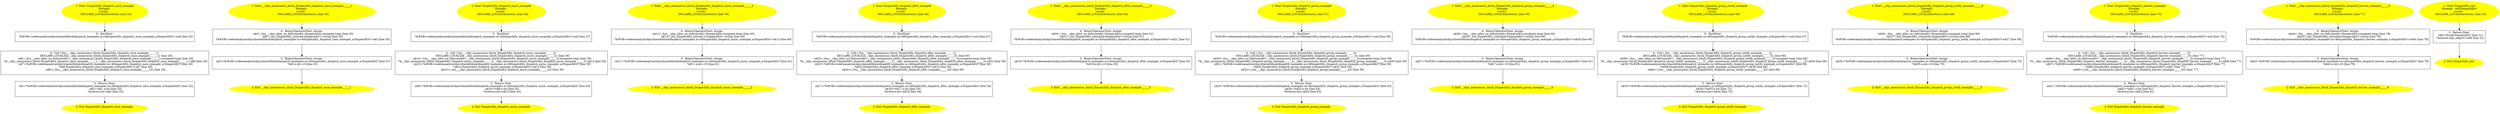 /* @generated */
digraph iCFG {
"dispatch_once_example#DispatchEx#class.d3456446b1a2d5355c1767887cc8b62c_1" [label="1: Start DispatchEx_dispatch_once_example\nFormals: \nLocals:  \n   DECLARE_LOCALS(&return); [line 24]\n " color=yellow style=filled]
	

	 "dispatch_once_example#DispatchEx#class.d3456446b1a2d5355c1767887cc8b62c_1" -> "dispatch_once_example#DispatchEx#class.d3456446b1a2d5355c1767887cc8b62c_5" ;
"dispatch_once_example#DispatchEx#class.d3456446b1a2d5355c1767887cc8b62c_2" [label="2: Exit DispatchEx_dispatch_once_example \n  " color=yellow style=filled]
	

"dispatch_once_example#DispatchEx#class.d3456446b1a2d5355c1767887cc8b62c_3" [label="3:  Return Stmt \n   n$1=*&#GB<codetoanalyze/objc/shared/block/dispatch_examples.m>$DispatchEx_dispatch_once_example_a:DispatchEx* [line 33]\n  n$2=*n$1.x:int [line 33]\n  *&return:int=n$2 [line 33]\n " shape="box"]
	

	 "dispatch_once_example#DispatchEx#class.d3456446b1a2d5355c1767887cc8b62c_3" -> "dispatch_once_example#DispatchEx#class.d3456446b1a2d5355c1767887cc8b62c_2" ;
"dispatch_once_example#DispatchEx#class.d3456446b1a2d5355c1767887cc8b62c_4" [label="4:  Call (_fun___objc_anonymous_block_DispatchEx_dispatch_once_example______1) \n   DECLARE_LOCALS(&__objc_anonymous_block_DispatchEx_dispatch_once_example______1); [line 29]\n  n$6=_fun___objc_alloc_no_fail(sizeof(t=__objc_anonymous_block_DispatchEx_dispatch_once_example______1):unsigned long) [line 29]\n  *&__objc_anonymous_block_DispatchEx_dispatch_once_example______1:__objc_anonymous_block_DispatchEx_dispatch_once_example______1=n$6 [line 29]\n  n$7=*&#GB<codetoanalyze/objc/shared/block/dispatch_examples.m>$DispatchEx_dispatch_once_example_a:DispatchEx* [line 29]\n  *n$6.DispatchEx_dispatch_once_example_a:DispatchEx*=n$7 [line 29]\n  n$8=(_fun___objc_anonymous_block_DispatchEx_dispatch_once_example______1)() [line 29]\n " shape="box"]
	

	 "dispatch_once_example#DispatchEx#class.d3456446b1a2d5355c1767887cc8b62c_4" -> "dispatch_once_example#DispatchEx#class.d3456446b1a2d5355c1767887cc8b62c_3" ;
"dispatch_once_example#DispatchEx#class.d3456446b1a2d5355c1767887cc8b62c_5" [label="5:  DeclStmt \n   *&#GB<codetoanalyze/objc/shared/block/dispatch_examples.m>$DispatchEx_dispatch_once_example_a:DispatchEx*=null [line 25]\n " shape="box"]
	

	 "dispatch_once_example#DispatchEx#class.d3456446b1a2d5355c1767887cc8b62c_5" -> "dispatch_once_example#DispatchEx#class.d3456446b1a2d5355c1767887cc8b62c_4" ;
"__objc_anonymous_block_DispatchEx_dispatch_once_example______1.158d97f9901ded6a43590bdae67c9275_1" [label="1: Start __objc_anonymous_block_DispatchEx_dispatch_once_example______1\nFormals: \nLocals:  \n   DECLARE_LOCALS(&return); [line 29]\n " color=yellow style=filled]
	

	 "__objc_anonymous_block_DispatchEx_dispatch_once_example______1.158d97f9901ded6a43590bdae67c9275_1" -> "__objc_anonymous_block_DispatchEx_dispatch_once_example______1.158d97f9901ded6a43590bdae67c9275_4" ;
"__objc_anonymous_block_DispatchEx_dispatch_once_example______1.158d97f9901ded6a43590bdae67c9275_2" [label="2: Exit __objc_anonymous_block_DispatchEx_dispatch_once_example______1 \n  " color=yellow style=filled]
	

"__objc_anonymous_block_DispatchEx_dispatch_once_example______1.158d97f9901ded6a43590bdae67c9275_3" [label="3:  BinaryOperatorStmt: Assign \n   n$3=*&#GB<codetoanalyze/objc/shared/block/dispatch_examples.m>$DispatchEx_dispatch_once_example_a:DispatchEx* [line 31]\n  *n$3.x:int=10 [line 31]\n " shape="box"]
	

	 "__objc_anonymous_block_DispatchEx_dispatch_once_example______1.158d97f9901ded6a43590bdae67c9275_3" -> "__objc_anonymous_block_DispatchEx_dispatch_once_example______1.158d97f9901ded6a43590bdae67c9275_2" ;
"__objc_anonymous_block_DispatchEx_dispatch_once_example______1.158d97f9901ded6a43590bdae67c9275_4" [label="4:  BinaryOperatorStmt: Assign \n   n$4=_fun___objc_alloc_no_fail(sizeof(t=DispatchEx):unsigned long) [line 30]\n  n$5=_fun_DispatchEx_init(n$4:DispatchEx*) virtual [line 30]\n  *&#GB<codetoanalyze/objc/shared/block/dispatch_examples.m>$DispatchEx_dispatch_once_example_a:DispatchEx*=n$5 [line 30]\n " shape="box"]
	

	 "__objc_anonymous_block_DispatchEx_dispatch_once_example______1.158d97f9901ded6a43590bdae67c9275_4" -> "__objc_anonymous_block_DispatchEx_dispatch_once_example______1.158d97f9901ded6a43590bdae67c9275_3" ;
"dispatch_async_example#DispatchEx#class.5c5d7347be2a9654ad7e32514189fe54_1" [label="1: Start DispatchEx_dispatch_async_example\nFormals: \nLocals:  \n   DECLARE_LOCALS(&return); [line 36]\n " color=yellow style=filled]
	

	 "dispatch_async_example#DispatchEx#class.5c5d7347be2a9654ad7e32514189fe54_1" -> "dispatch_async_example#DispatchEx#class.5c5d7347be2a9654ad7e32514189fe54_5" ;
"dispatch_async_example#DispatchEx#class.5c5d7347be2a9654ad7e32514189fe54_2" [label="2: Exit DispatchEx_dispatch_async_example \n  " color=yellow style=filled]
	

"dispatch_async_example#DispatchEx#class.5c5d7347be2a9654ad7e32514189fe54_3" [label="3:  Return Stmt \n   n$9=*&#GB<codetoanalyze/objc/shared/block/dispatch_examples.m>$DispatchEx_dispatch_async_example_a:DispatchEx* [line 43]\n  n$10=*n$9.x:int [line 43]\n  *&return:int=n$10 [line 43]\n " shape="box"]
	

	 "dispatch_async_example#DispatchEx#class.5c5d7347be2a9654ad7e32514189fe54_3" -> "dispatch_async_example#DispatchEx#class.5c5d7347be2a9654ad7e32514189fe54_2" ;
"dispatch_async_example#DispatchEx#class.5c5d7347be2a9654ad7e32514189fe54_4" [label="4:  Call (_fun___objc_anonymous_block_DispatchEx_dispatch_async_example______2) \n   DECLARE_LOCALS(&__objc_anonymous_block_DispatchEx_dispatch_async_example______2); [line 39]\n  n$14=_fun___objc_alloc_no_fail(sizeof(t=__objc_anonymous_block_DispatchEx_dispatch_async_example______2):unsigned long) [line 39]\n  *&__objc_anonymous_block_DispatchEx_dispatch_async_example______2:__objc_anonymous_block_DispatchEx_dispatch_async_example______2=n$14 [line 39]\n  n$15=*&#GB<codetoanalyze/objc/shared/block/dispatch_examples.m>$DispatchEx_dispatch_async_example_a:DispatchEx* [line 39]\n  *n$14.DispatchEx_dispatch_async_example_a:DispatchEx*=n$15 [line 39]\n  n$16=(_fun___objc_anonymous_block_DispatchEx_dispatch_async_example______2)() [line 38]\n " shape="box"]
	

	 "dispatch_async_example#DispatchEx#class.5c5d7347be2a9654ad7e32514189fe54_4" -> "dispatch_async_example#DispatchEx#class.5c5d7347be2a9654ad7e32514189fe54_3" ;
"dispatch_async_example#DispatchEx#class.5c5d7347be2a9654ad7e32514189fe54_5" [label="5:  DeclStmt \n   *&#GB<codetoanalyze/objc/shared/block/dispatch_examples.m>$DispatchEx_dispatch_async_example_a:DispatchEx*=null [line 37]\n " shape="box"]
	

	 "dispatch_async_example#DispatchEx#class.5c5d7347be2a9654ad7e32514189fe54_5" -> "dispatch_async_example#DispatchEx#class.5c5d7347be2a9654ad7e32514189fe54_4" ;
"__objc_anonymous_block_DispatchEx_dispatch_async_example______2.188fa4ba6cec1621d948ea1747df2c34_1" [label="1: Start __objc_anonymous_block_DispatchEx_dispatch_async_example______2\nFormals: \nLocals:  \n   DECLARE_LOCALS(&return); [line 39]\n " color=yellow style=filled]
	

	 "__objc_anonymous_block_DispatchEx_dispatch_async_example______2.188fa4ba6cec1621d948ea1747df2c34_1" -> "__objc_anonymous_block_DispatchEx_dispatch_async_example______2.188fa4ba6cec1621d948ea1747df2c34_4" ;
"__objc_anonymous_block_DispatchEx_dispatch_async_example______2.188fa4ba6cec1621d948ea1747df2c34_2" [label="2: Exit __objc_anonymous_block_DispatchEx_dispatch_async_example______2 \n  " color=yellow style=filled]
	

"__objc_anonymous_block_DispatchEx_dispatch_async_example______2.188fa4ba6cec1621d948ea1747df2c34_3" [label="3:  BinaryOperatorStmt: Assign \n   n$11=*&#GB<codetoanalyze/objc/shared/block/dispatch_examples.m>$DispatchEx_dispatch_async_example_a:DispatchEx* [line 41]\n  *n$11.x:int=10 [line 41]\n " shape="box"]
	

	 "__objc_anonymous_block_DispatchEx_dispatch_async_example______2.188fa4ba6cec1621d948ea1747df2c34_3" -> "__objc_anonymous_block_DispatchEx_dispatch_async_example______2.188fa4ba6cec1621d948ea1747df2c34_2" ;
"__objc_anonymous_block_DispatchEx_dispatch_async_example______2.188fa4ba6cec1621d948ea1747df2c34_4" [label="4:  BinaryOperatorStmt: Assign \n   n$12=_fun___objc_alloc_no_fail(sizeof(t=DispatchEx):unsigned long) [line 40]\n  n$13=_fun_DispatchEx_init(n$12:DispatchEx*) virtual [line 40]\n  *&#GB<codetoanalyze/objc/shared/block/dispatch_examples.m>$DispatchEx_dispatch_async_example_a:DispatchEx*=n$13 [line 40]\n " shape="box"]
	

	 "__objc_anonymous_block_DispatchEx_dispatch_async_example______2.188fa4ba6cec1621d948ea1747df2c34_4" -> "__objc_anonymous_block_DispatchEx_dispatch_async_example______2.188fa4ba6cec1621d948ea1747df2c34_3" ;
"dispatch_after_example#DispatchEx#class.1d25856bd99eb1ef683c8f65ff46d05d_1" [label="1: Start DispatchEx_dispatch_after_example\nFormals: \nLocals:  \n   DECLARE_LOCALS(&return); [line 46]\n " color=yellow style=filled]
	

	 "dispatch_after_example#DispatchEx#class.1d25856bd99eb1ef683c8f65ff46d05d_1" -> "dispatch_after_example#DispatchEx#class.1d25856bd99eb1ef683c8f65ff46d05d_5" ;
"dispatch_after_example#DispatchEx#class.1d25856bd99eb1ef683c8f65ff46d05d_2" [label="2: Exit DispatchEx_dispatch_after_example \n  " color=yellow style=filled]
	

"dispatch_after_example#DispatchEx#class.1d25856bd99eb1ef683c8f65ff46d05d_3" [label="3:  Return Stmt \n   n$17=*&#GB<codetoanalyze/objc/shared/block/dispatch_examples.m>$DispatchEx_dispatch_after_example_a:DispatchEx* [line 54]\n  n$18=*n$17.x:int [line 54]\n  *&return:int=n$18 [line 54]\n " shape="box"]
	

	 "dispatch_after_example#DispatchEx#class.1d25856bd99eb1ef683c8f65ff46d05d_3" -> "dispatch_after_example#DispatchEx#class.1d25856bd99eb1ef683c8f65ff46d05d_2" ;
"dispatch_after_example#DispatchEx#class.1d25856bd99eb1ef683c8f65ff46d05d_4" [label="4:  Call (_fun___objc_anonymous_block_DispatchEx_dispatch_after_example______3) \n   DECLARE_LOCALS(&__objc_anonymous_block_DispatchEx_dispatch_after_example______3); [line 50]\n  n$22=_fun___objc_alloc_no_fail(sizeof(t=__objc_anonymous_block_DispatchEx_dispatch_after_example______3):unsigned long) [line 50]\n  *&__objc_anonymous_block_DispatchEx_dispatch_after_example______3:__objc_anonymous_block_DispatchEx_dispatch_after_example______3=n$22 [line 50]\n  n$23=*&#GB<codetoanalyze/objc/shared/block/dispatch_examples.m>$DispatchEx_dispatch_after_example_a:DispatchEx* [line 50]\n  *n$22.DispatchEx_dispatch_after_example_a:DispatchEx*=n$23 [line 50]\n  n$24=(_fun___objc_anonymous_block_DispatchEx_dispatch_after_example______3)() [line 48]\n " shape="box"]
	

	 "dispatch_after_example#DispatchEx#class.1d25856bd99eb1ef683c8f65ff46d05d_4" -> "dispatch_after_example#DispatchEx#class.1d25856bd99eb1ef683c8f65ff46d05d_3" ;
"dispatch_after_example#DispatchEx#class.1d25856bd99eb1ef683c8f65ff46d05d_5" [label="5:  DeclStmt \n   *&#GB<codetoanalyze/objc/shared/block/dispatch_examples.m>$DispatchEx_dispatch_after_example_a:DispatchEx*=null [line 47]\n " shape="box"]
	

	 "dispatch_after_example#DispatchEx#class.1d25856bd99eb1ef683c8f65ff46d05d_5" -> "dispatch_after_example#DispatchEx#class.1d25856bd99eb1ef683c8f65ff46d05d_4" ;
"__objc_anonymous_block_DispatchEx_dispatch_after_example______3.2346df1c3bc37dee82860aa53ebe3ece_1" [label="1: Start __objc_anonymous_block_DispatchEx_dispatch_after_example______3\nFormals: \nLocals:  \n   DECLARE_LOCALS(&return); [line 50]\n " color=yellow style=filled]
	

	 "__objc_anonymous_block_DispatchEx_dispatch_after_example______3.2346df1c3bc37dee82860aa53ebe3ece_1" -> "__objc_anonymous_block_DispatchEx_dispatch_after_example______3.2346df1c3bc37dee82860aa53ebe3ece_4" ;
"__objc_anonymous_block_DispatchEx_dispatch_after_example______3.2346df1c3bc37dee82860aa53ebe3ece_2" [label="2: Exit __objc_anonymous_block_DispatchEx_dispatch_after_example______3 \n  " color=yellow style=filled]
	

"__objc_anonymous_block_DispatchEx_dispatch_after_example______3.2346df1c3bc37dee82860aa53ebe3ece_3" [label="3:  BinaryOperatorStmt: Assign \n   n$19=*&#GB<codetoanalyze/objc/shared/block/dispatch_examples.m>$DispatchEx_dispatch_after_example_a:DispatchEx* [line 52]\n  *n$19.x:int=10 [line 52]\n " shape="box"]
	

	 "__objc_anonymous_block_DispatchEx_dispatch_after_example______3.2346df1c3bc37dee82860aa53ebe3ece_3" -> "__objc_anonymous_block_DispatchEx_dispatch_after_example______3.2346df1c3bc37dee82860aa53ebe3ece_2" ;
"__objc_anonymous_block_DispatchEx_dispatch_after_example______3.2346df1c3bc37dee82860aa53ebe3ece_4" [label="4:  BinaryOperatorStmt: Assign \n   n$20=_fun___objc_alloc_no_fail(sizeof(t=DispatchEx):unsigned long) [line 51]\n  n$21=_fun_DispatchEx_init(n$20:DispatchEx*) virtual [line 51]\n  *&#GB<codetoanalyze/objc/shared/block/dispatch_examples.m>$DispatchEx_dispatch_after_example_a:DispatchEx*=n$21 [line 51]\n " shape="box"]
	

	 "__objc_anonymous_block_DispatchEx_dispatch_after_example______3.2346df1c3bc37dee82860aa53ebe3ece_4" -> "__objc_anonymous_block_DispatchEx_dispatch_after_example______3.2346df1c3bc37dee82860aa53ebe3ece_3" ;
"dispatch_group_example#DispatchEx#class.f420a75c58eda6d3f0e5e05fadabfc18_1" [label="1: Start DispatchEx_dispatch_group_example\nFormals: \nLocals:  \n   DECLARE_LOCALS(&return); [line 57]\n " color=yellow style=filled]
	

	 "dispatch_group_example#DispatchEx#class.f420a75c58eda6d3f0e5e05fadabfc18_1" -> "dispatch_group_example#DispatchEx#class.f420a75c58eda6d3f0e5e05fadabfc18_5" ;
"dispatch_group_example#DispatchEx#class.f420a75c58eda6d3f0e5e05fadabfc18_2" [label="2: Exit DispatchEx_dispatch_group_example \n  " color=yellow style=filled]
	

"dispatch_group_example#DispatchEx#class.f420a75c58eda6d3f0e5e05fadabfc18_3" [label="3:  Return Stmt \n   n$25=*&#GB<codetoanalyze/objc/shared/block/dispatch_examples.m>$DispatchEx_dispatch_group_example_a:DispatchEx* [line 63]\n  n$26=*n$25.x:int [line 63]\n  *&return:int=n$26 [line 63]\n " shape="box"]
	

	 "dispatch_group_example#DispatchEx#class.f420a75c58eda6d3f0e5e05fadabfc18_3" -> "dispatch_group_example#DispatchEx#class.f420a75c58eda6d3f0e5e05fadabfc18_2" ;
"dispatch_group_example#DispatchEx#class.f420a75c58eda6d3f0e5e05fadabfc18_4" [label="4:  Call (_fun___objc_anonymous_block_DispatchEx_dispatch_group_example______4) \n   DECLARE_LOCALS(&__objc_anonymous_block_DispatchEx_dispatch_group_example______4); [line 59]\n  n$30=_fun___objc_alloc_no_fail(sizeof(t=__objc_anonymous_block_DispatchEx_dispatch_group_example______4):unsigned long) [line 59]\n  *&__objc_anonymous_block_DispatchEx_dispatch_group_example______4:__objc_anonymous_block_DispatchEx_dispatch_group_example______4=n$30 [line 59]\n  n$31=*&#GB<codetoanalyze/objc/shared/block/dispatch_examples.m>$DispatchEx_dispatch_group_example_a:DispatchEx* [line 59]\n  *n$30.DispatchEx_dispatch_group_example_a:DispatchEx*=n$31 [line 59]\n  n$32=(_fun___objc_anonymous_block_DispatchEx_dispatch_group_example______4)() [line 59]\n " shape="box"]
	

	 "dispatch_group_example#DispatchEx#class.f420a75c58eda6d3f0e5e05fadabfc18_4" -> "dispatch_group_example#DispatchEx#class.f420a75c58eda6d3f0e5e05fadabfc18_3" ;
"dispatch_group_example#DispatchEx#class.f420a75c58eda6d3f0e5e05fadabfc18_5" [label="5:  DeclStmt \n   *&#GB<codetoanalyze/objc/shared/block/dispatch_examples.m>$DispatchEx_dispatch_group_example_a:DispatchEx*=null [line 58]\n " shape="box"]
	

	 "dispatch_group_example#DispatchEx#class.f420a75c58eda6d3f0e5e05fadabfc18_5" -> "dispatch_group_example#DispatchEx#class.f420a75c58eda6d3f0e5e05fadabfc18_4" ;
"__objc_anonymous_block_DispatchEx_dispatch_group_example______4.4458b8e68269255e8dd6690cdc49ab76_1" [label="1: Start __objc_anonymous_block_DispatchEx_dispatch_group_example______4\nFormals: \nLocals:  \n   DECLARE_LOCALS(&return); [line 59]\n " color=yellow style=filled]
	

	 "__objc_anonymous_block_DispatchEx_dispatch_group_example______4.4458b8e68269255e8dd6690cdc49ab76_1" -> "__objc_anonymous_block_DispatchEx_dispatch_group_example______4.4458b8e68269255e8dd6690cdc49ab76_4" ;
"__objc_anonymous_block_DispatchEx_dispatch_group_example______4.4458b8e68269255e8dd6690cdc49ab76_2" [label="2: Exit __objc_anonymous_block_DispatchEx_dispatch_group_example______4 \n  " color=yellow style=filled]
	

"__objc_anonymous_block_DispatchEx_dispatch_group_example______4.4458b8e68269255e8dd6690cdc49ab76_3" [label="3:  BinaryOperatorStmt: Assign \n   n$27=*&#GB<codetoanalyze/objc/shared/block/dispatch_examples.m>$DispatchEx_dispatch_group_example_a:DispatchEx* [line 61]\n  *n$27.x:int=10 [line 61]\n " shape="box"]
	

	 "__objc_anonymous_block_DispatchEx_dispatch_group_example______4.4458b8e68269255e8dd6690cdc49ab76_3" -> "__objc_anonymous_block_DispatchEx_dispatch_group_example______4.4458b8e68269255e8dd6690cdc49ab76_2" ;
"__objc_anonymous_block_DispatchEx_dispatch_group_example______4.4458b8e68269255e8dd6690cdc49ab76_4" [label="4:  BinaryOperatorStmt: Assign \n   n$28=_fun___objc_alloc_no_fail(sizeof(t=DispatchEx):unsigned long) [line 60]\n  n$29=_fun_DispatchEx_init(n$28:DispatchEx*) virtual [line 60]\n  *&#GB<codetoanalyze/objc/shared/block/dispatch_examples.m>$DispatchEx_dispatch_group_example_a:DispatchEx*=n$29 [line 60]\n " shape="box"]
	

	 "__objc_anonymous_block_DispatchEx_dispatch_group_example______4.4458b8e68269255e8dd6690cdc49ab76_4" -> "__objc_anonymous_block_DispatchEx_dispatch_group_example______4.4458b8e68269255e8dd6690cdc49ab76_3" ;
"dispatch_group_notify_example#DispatchEx#class.f5cf54b07621c319cf7ead3b217760ed_1" [label="1: Start DispatchEx_dispatch_group_notify_example\nFormals: \nLocals:  \n   DECLARE_LOCALS(&return); [line 66]\n " color=yellow style=filled]
	

	 "dispatch_group_notify_example#DispatchEx#class.f5cf54b07621c319cf7ead3b217760ed_1" -> "dispatch_group_notify_example#DispatchEx#class.f5cf54b07621c319cf7ead3b217760ed_5" ;
"dispatch_group_notify_example#DispatchEx#class.f5cf54b07621c319cf7ead3b217760ed_2" [label="2: Exit DispatchEx_dispatch_group_notify_example \n  " color=yellow style=filled]
	

"dispatch_group_notify_example#DispatchEx#class.f5cf54b07621c319cf7ead3b217760ed_3" [label="3:  Return Stmt \n   n$33=*&#GB<codetoanalyze/objc/shared/block/dispatch_examples.m>$DispatchEx_dispatch_group_notify_example_a:DispatchEx* [line 72]\n  n$34=*n$33.x:int [line 72]\n  *&return:int=n$34 [line 72]\n " shape="box"]
	

	 "dispatch_group_notify_example#DispatchEx#class.f5cf54b07621c319cf7ead3b217760ed_3" -> "dispatch_group_notify_example#DispatchEx#class.f5cf54b07621c319cf7ead3b217760ed_2" ;
"dispatch_group_notify_example#DispatchEx#class.f5cf54b07621c319cf7ead3b217760ed_4" [label="4:  Call (_fun___objc_anonymous_block_DispatchEx_dispatch_group_notify_example______5) \n   DECLARE_LOCALS(&__objc_anonymous_block_DispatchEx_dispatch_group_notify_example______5); [line 68]\n  n$38=_fun___objc_alloc_no_fail(sizeof(t=__objc_anonymous_block_DispatchEx_dispatch_group_notify_example______5):unsigned long) [line 68]\n  *&__objc_anonymous_block_DispatchEx_dispatch_group_notify_example______5:__objc_anonymous_block_DispatchEx_dispatch_group_notify_example______5=n$38 [line 68]\n  n$39=*&#GB<codetoanalyze/objc/shared/block/dispatch_examples.m>$DispatchEx_dispatch_group_notify_example_a:DispatchEx* [line 68]\n  *n$38.DispatchEx_dispatch_group_notify_example_a:DispatchEx*=n$39 [line 68]\n  n$40=(_fun___objc_anonymous_block_DispatchEx_dispatch_group_notify_example______5)() [line 68]\n " shape="box"]
	

	 "dispatch_group_notify_example#DispatchEx#class.f5cf54b07621c319cf7ead3b217760ed_4" -> "dispatch_group_notify_example#DispatchEx#class.f5cf54b07621c319cf7ead3b217760ed_3" ;
"dispatch_group_notify_example#DispatchEx#class.f5cf54b07621c319cf7ead3b217760ed_5" [label="5:  DeclStmt \n   *&#GB<codetoanalyze/objc/shared/block/dispatch_examples.m>$DispatchEx_dispatch_group_notify_example_a:DispatchEx*=null [line 67]\n " shape="box"]
	

	 "dispatch_group_notify_example#DispatchEx#class.f5cf54b07621c319cf7ead3b217760ed_5" -> "dispatch_group_notify_example#DispatchEx#class.f5cf54b07621c319cf7ead3b217760ed_4" ;
"__objc_anonymous_block_DispatchEx_dispatch_group_notify_example______5.7a26e229a9d9a9dcb5d0d430f7cacd00_1" [label="1: Start __objc_anonymous_block_DispatchEx_dispatch_group_notify_example______5\nFormals: \nLocals:  \n   DECLARE_LOCALS(&return); [line 68]\n " color=yellow style=filled]
	

	 "__objc_anonymous_block_DispatchEx_dispatch_group_notify_example______5.7a26e229a9d9a9dcb5d0d430f7cacd00_1" -> "__objc_anonymous_block_DispatchEx_dispatch_group_notify_example______5.7a26e229a9d9a9dcb5d0d430f7cacd00_4" ;
"__objc_anonymous_block_DispatchEx_dispatch_group_notify_example______5.7a26e229a9d9a9dcb5d0d430f7cacd00_2" [label="2: Exit __objc_anonymous_block_DispatchEx_dispatch_group_notify_example______5 \n  " color=yellow style=filled]
	

"__objc_anonymous_block_DispatchEx_dispatch_group_notify_example______5.7a26e229a9d9a9dcb5d0d430f7cacd00_3" [label="3:  BinaryOperatorStmt: Assign \n   n$35=*&#GB<codetoanalyze/objc/shared/block/dispatch_examples.m>$DispatchEx_dispatch_group_notify_example_a:DispatchEx* [line 70]\n  *n$35.x:int=10 [line 70]\n " shape="box"]
	

	 "__objc_anonymous_block_DispatchEx_dispatch_group_notify_example______5.7a26e229a9d9a9dcb5d0d430f7cacd00_3" -> "__objc_anonymous_block_DispatchEx_dispatch_group_notify_example______5.7a26e229a9d9a9dcb5d0d430f7cacd00_2" ;
"__objc_anonymous_block_DispatchEx_dispatch_group_notify_example______5.7a26e229a9d9a9dcb5d0d430f7cacd00_4" [label="4:  BinaryOperatorStmt: Assign \n   n$36=_fun___objc_alloc_no_fail(sizeof(t=DispatchEx):unsigned long) [line 69]\n  n$37=_fun_DispatchEx_init(n$36:DispatchEx*) virtual [line 69]\n  *&#GB<codetoanalyze/objc/shared/block/dispatch_examples.m>$DispatchEx_dispatch_group_notify_example_a:DispatchEx*=n$37 [line 69]\n " shape="box"]
	

	 "__objc_anonymous_block_DispatchEx_dispatch_group_notify_example______5.7a26e229a9d9a9dcb5d0d430f7cacd00_4" -> "__objc_anonymous_block_DispatchEx_dispatch_group_notify_example______5.7a26e229a9d9a9dcb5d0d430f7cacd00_3" ;
"dispatch_barrier_example#DispatchEx#class.a541a40f2f04e29019c58e563f7544d8_1" [label="1: Start DispatchEx_dispatch_barrier_example\nFormals: \nLocals:  \n   DECLARE_LOCALS(&return); [line 75]\n " color=yellow style=filled]
	

	 "dispatch_barrier_example#DispatchEx#class.a541a40f2f04e29019c58e563f7544d8_1" -> "dispatch_barrier_example#DispatchEx#class.a541a40f2f04e29019c58e563f7544d8_5" ;
"dispatch_barrier_example#DispatchEx#class.a541a40f2f04e29019c58e563f7544d8_2" [label="2: Exit DispatchEx_dispatch_barrier_example \n  " color=yellow style=filled]
	

"dispatch_barrier_example#DispatchEx#class.a541a40f2f04e29019c58e563f7544d8_3" [label="3:  Return Stmt \n   n$41=*&#GB<codetoanalyze/objc/shared/block/dispatch_examples.m>$DispatchEx_dispatch_barrier_example_a:DispatchEx* [line 81]\n  n$42=*n$41.x:int [line 81]\n  *&return:int=n$42 [line 81]\n " shape="box"]
	

	 "dispatch_barrier_example#DispatchEx#class.a541a40f2f04e29019c58e563f7544d8_3" -> "dispatch_barrier_example#DispatchEx#class.a541a40f2f04e29019c58e563f7544d8_2" ;
"dispatch_barrier_example#DispatchEx#class.a541a40f2f04e29019c58e563f7544d8_4" [label="4:  Call (_fun___objc_anonymous_block_DispatchEx_dispatch_barrier_example______6) \n   DECLARE_LOCALS(&__objc_anonymous_block_DispatchEx_dispatch_barrier_example______6); [line 77]\n  n$46=_fun___objc_alloc_no_fail(sizeof(t=__objc_anonymous_block_DispatchEx_dispatch_barrier_example______6):unsigned long) [line 77]\n  *&__objc_anonymous_block_DispatchEx_dispatch_barrier_example______6:__objc_anonymous_block_DispatchEx_dispatch_barrier_example______6=n$46 [line 77]\n  n$47=*&#GB<codetoanalyze/objc/shared/block/dispatch_examples.m>$DispatchEx_dispatch_barrier_example_a:DispatchEx* [line 77]\n  *n$46.DispatchEx_dispatch_barrier_example_a:DispatchEx*=n$47 [line 77]\n  n$48=(_fun___objc_anonymous_block_DispatchEx_dispatch_barrier_example______6)() [line 77]\n " shape="box"]
	

	 "dispatch_barrier_example#DispatchEx#class.a541a40f2f04e29019c58e563f7544d8_4" -> "dispatch_barrier_example#DispatchEx#class.a541a40f2f04e29019c58e563f7544d8_3" ;
"dispatch_barrier_example#DispatchEx#class.a541a40f2f04e29019c58e563f7544d8_5" [label="5:  DeclStmt \n   *&#GB<codetoanalyze/objc/shared/block/dispatch_examples.m>$DispatchEx_dispatch_barrier_example_a:DispatchEx*=null [line 76]\n " shape="box"]
	

	 "dispatch_barrier_example#DispatchEx#class.a541a40f2f04e29019c58e563f7544d8_5" -> "dispatch_barrier_example#DispatchEx#class.a541a40f2f04e29019c58e563f7544d8_4" ;
"__objc_anonymous_block_DispatchEx_dispatch_barrier_example______6.f3e27d4badebf4adf9313b39c9688c30_1" [label="1: Start __objc_anonymous_block_DispatchEx_dispatch_barrier_example______6\nFormals: \nLocals:  \n   DECLARE_LOCALS(&return); [line 77]\n " color=yellow style=filled]
	

	 "__objc_anonymous_block_DispatchEx_dispatch_barrier_example______6.f3e27d4badebf4adf9313b39c9688c30_1" -> "__objc_anonymous_block_DispatchEx_dispatch_barrier_example______6.f3e27d4badebf4adf9313b39c9688c30_4" ;
"__objc_anonymous_block_DispatchEx_dispatch_barrier_example______6.f3e27d4badebf4adf9313b39c9688c30_2" [label="2: Exit __objc_anonymous_block_DispatchEx_dispatch_barrier_example______6 \n  " color=yellow style=filled]
	

"__objc_anonymous_block_DispatchEx_dispatch_barrier_example______6.f3e27d4badebf4adf9313b39c9688c30_3" [label="3:  BinaryOperatorStmt: Assign \n   n$43=*&#GB<codetoanalyze/objc/shared/block/dispatch_examples.m>$DispatchEx_dispatch_barrier_example_a:DispatchEx* [line 79]\n  *n$43.x:int=10 [line 79]\n " shape="box"]
	

	 "__objc_anonymous_block_DispatchEx_dispatch_barrier_example______6.f3e27d4badebf4adf9313b39c9688c30_3" -> "__objc_anonymous_block_DispatchEx_dispatch_barrier_example______6.f3e27d4badebf4adf9313b39c9688c30_2" ;
"__objc_anonymous_block_DispatchEx_dispatch_barrier_example______6.f3e27d4badebf4adf9313b39c9688c30_4" [label="4:  BinaryOperatorStmt: Assign \n   n$44=_fun___objc_alloc_no_fail(sizeof(t=DispatchEx):unsigned long) [line 78]\n  n$45=_fun_DispatchEx_init(n$44:DispatchEx*) virtual [line 78]\n  *&#GB<codetoanalyze/objc/shared/block/dispatch_examples.m>$DispatchEx_dispatch_barrier_example_a:DispatchEx*=n$45 [line 78]\n " shape="box"]
	

	 "__objc_anonymous_block_DispatchEx_dispatch_barrier_example______6.f3e27d4badebf4adf9313b39c9688c30_4" -> "__objc_anonymous_block_DispatchEx_dispatch_barrier_example______6.f3e27d4badebf4adf9313b39c9688c30_3" ;
"init#DispatchEx#instance.04117ac30ba5664de2d577c4aa97d118_1" [label="1: Start DispatchEx_init\nFormals:  self:DispatchEx*\nLocals:  \n   DECLARE_LOCALS(&return); [line 20]\n " color=yellow style=filled]
	

	 "init#DispatchEx#instance.04117ac30ba5664de2d577c4aa97d118_1" -> "init#DispatchEx#instance.04117ac30ba5664de2d577c4aa97d118_3" ;
"init#DispatchEx#instance.04117ac30ba5664de2d577c4aa97d118_2" [label="2: Exit DispatchEx_init \n  " color=yellow style=filled]
	

"init#DispatchEx#instance.04117ac30ba5664de2d577c4aa97d118_3" [label="3:  Return Stmt \n   n$0=*&self:DispatchEx* [line 21]\n  *&return:objc_object*=n$0 [line 21]\n " shape="box"]
	

	 "init#DispatchEx#instance.04117ac30ba5664de2d577c4aa97d118_3" -> "init#DispatchEx#instance.04117ac30ba5664de2d577c4aa97d118_2" ;
}
